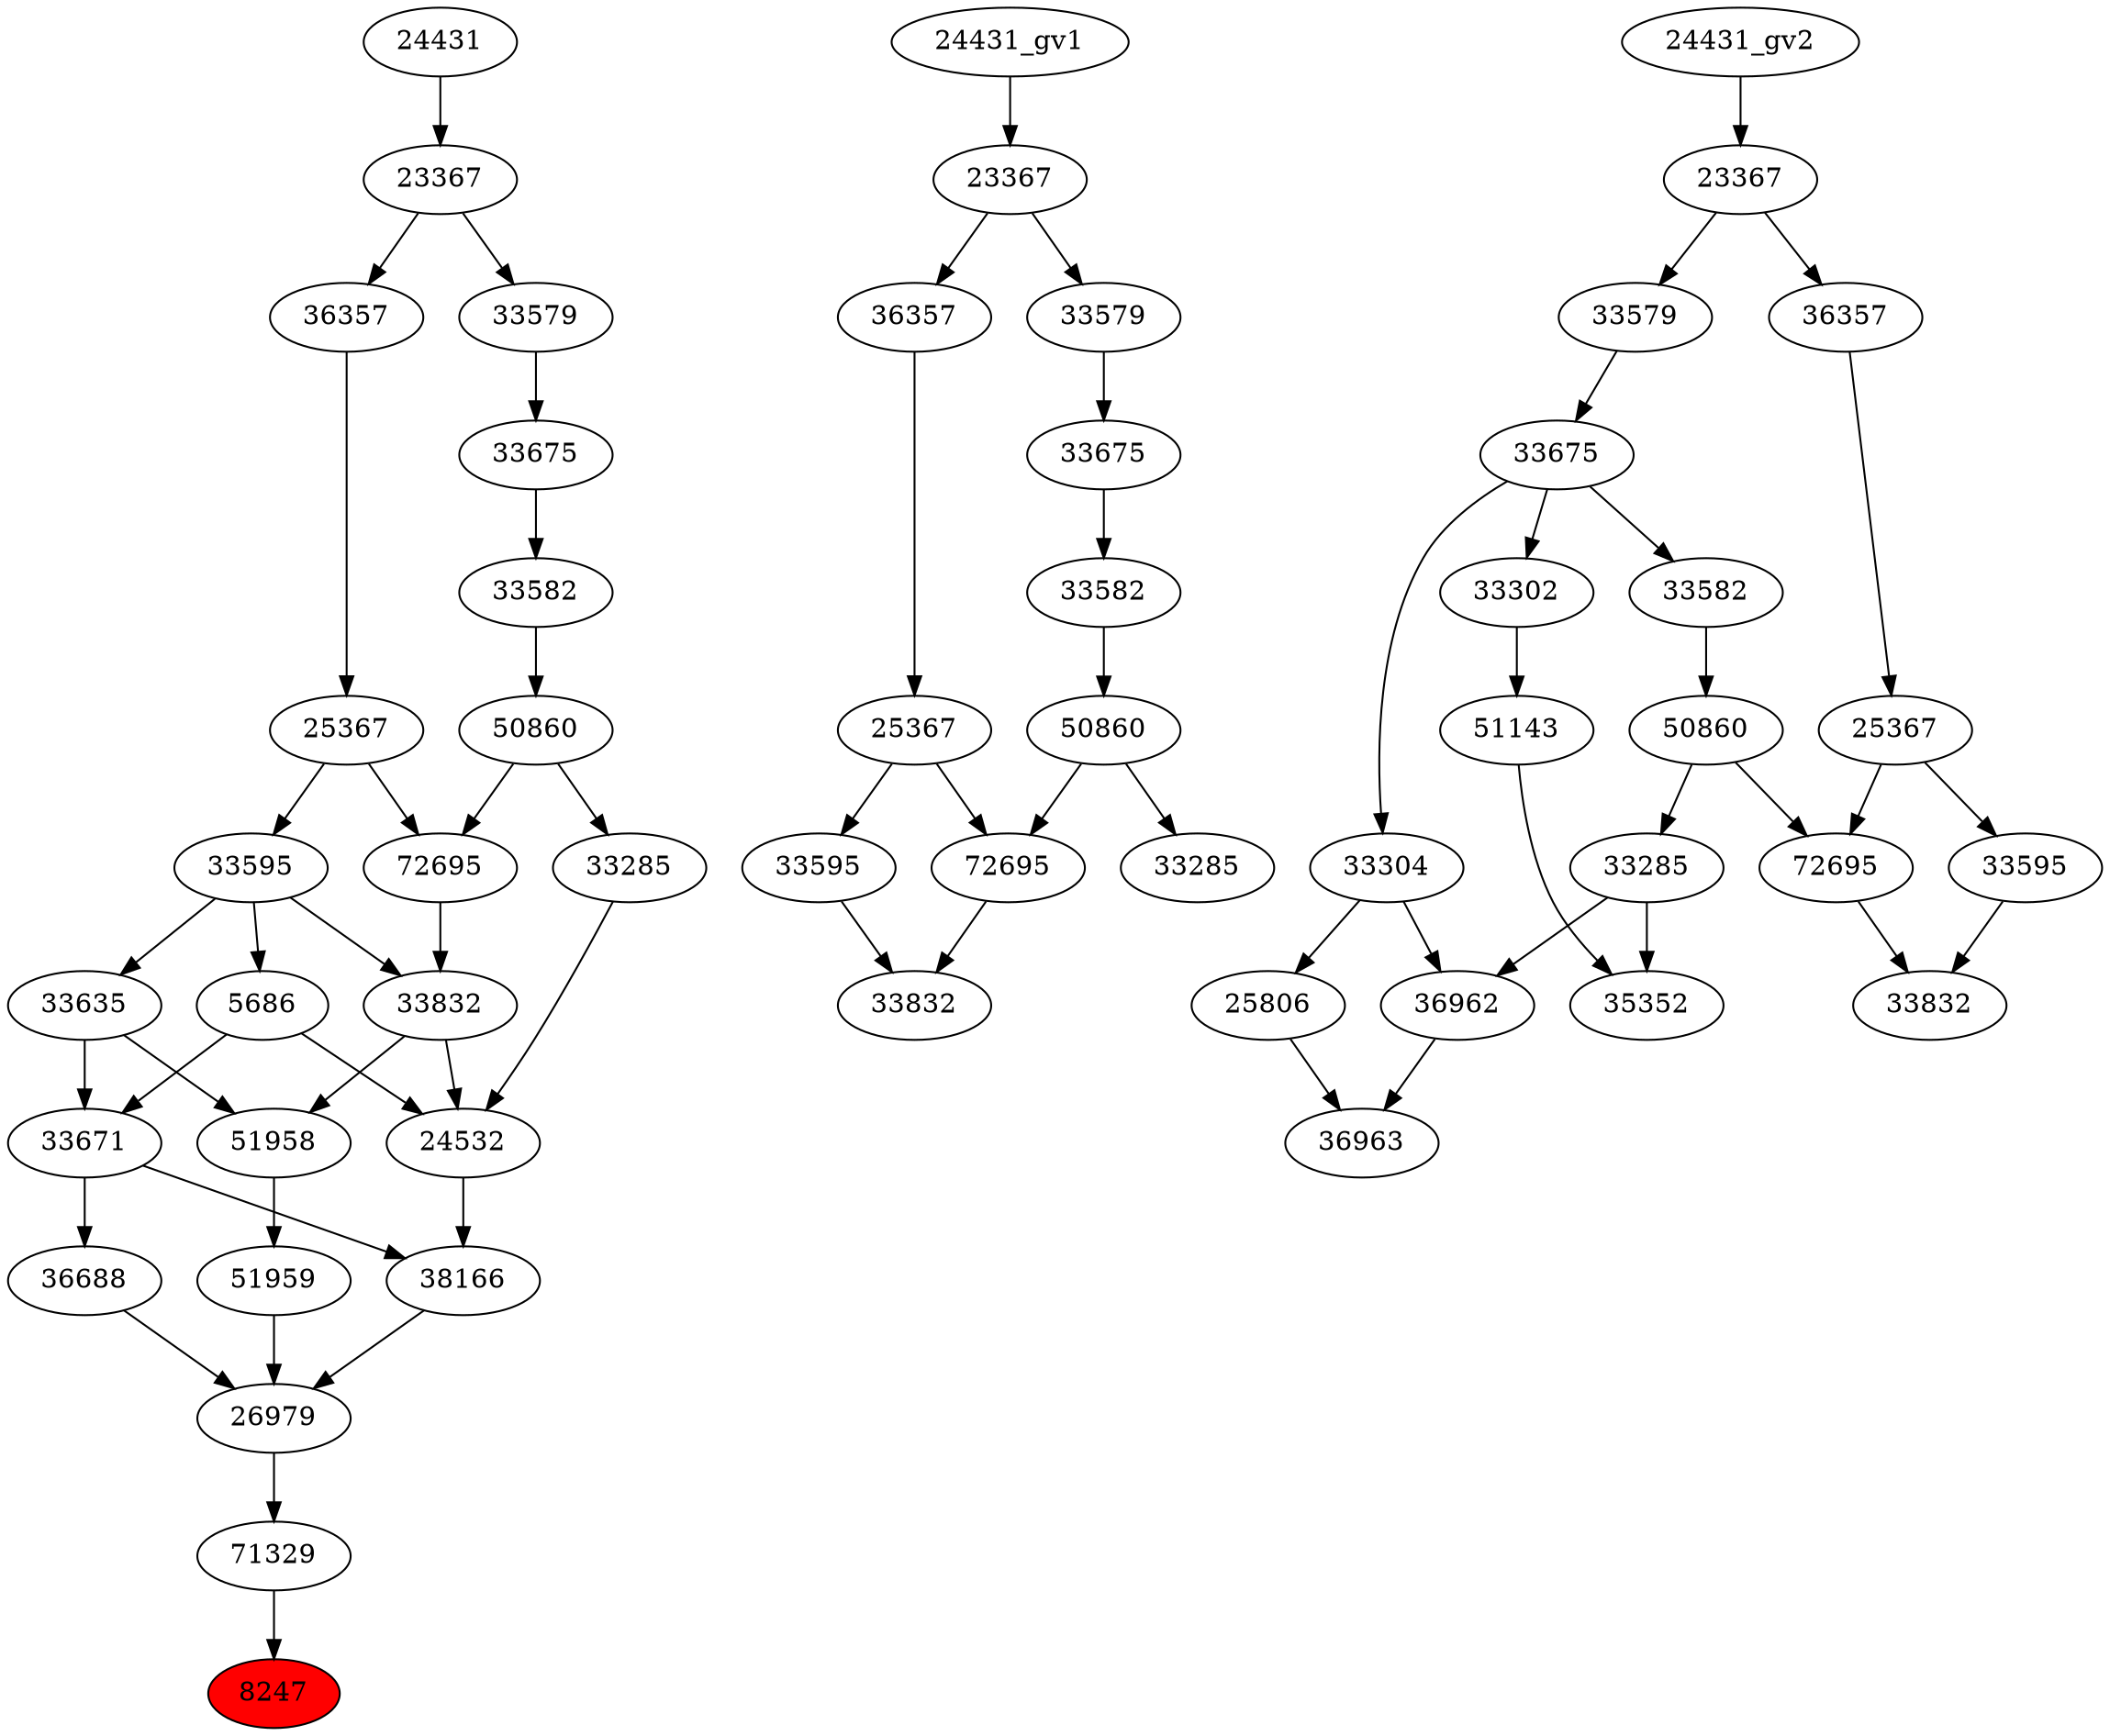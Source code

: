 strict digraph root {
	node [label="\N"];
	{
		node [fillcolor="",
			label="\N",
			style=""
		];
		8247		 [fillcolor=red,
			label=8247,
			style=filled];
		71329		 [label=71329];
		71329 -> 8247;
		26979		 [label=26979];
		26979 -> 71329;
		36688		 [label=36688];
		36688 -> 26979;
		38166		 [label=38166];
		38166 -> 26979;
		51959		 [label=51959];
		51959 -> 26979;
		33671		 [label=33671];
		33671 -> 36688;
		33671 -> 38166;
		24532		 [label=24532];
		24532 -> 38166;
		51958		 [label=51958];
		51958 -> 51959;
		5686		 [label=5686];
		5686 -> 33671;
		5686 -> 24532;
		33635		 [label=33635];
		33635 -> 33671;
		33635 -> 51958;
		33285		 [label=33285];
		33285 -> 24532;
		33832		 [label=33832];
		33832 -> 24532;
		33832 -> 51958;
		33595		 [label=33595];
		33595 -> 5686;
		33595 -> 33635;
		33595 -> 33832;
		50860		 [label=50860];
		50860 -> 33285;
		72695		 [label=72695];
		50860 -> 72695;
		72695 -> 33832;
		25367		 [label=25367];
		25367 -> 33595;
		25367 -> 72695;
		33582		 [label=33582];
		33582 -> 50860;
		36357		 [label=36357];
		36357 -> 25367;
		33675		 [label=33675];
		33675 -> 33582;
		23367		 [label=23367];
		23367 -> 36357;
		33579		 [label=33579];
		23367 -> 33579;
		33579 -> 33675;
		24431		 [label=24431];
		24431 -> 23367;
	}
	{
		node [label="\N"];
		"33285_gv1"		 [label=33285];
		"50860_gv1"		 [label=50860];
		"50860_gv1" -> "33285_gv1";
		"72695_gv1"		 [label=72695];
		"50860_gv1" -> "72695_gv1";
		"33832_gv1"		 [label=33832];
		"72695_gv1" -> "33832_gv1";
		"33595_gv1"		 [label=33595];
		"33595_gv1" -> "33832_gv1";
		"25367_gv1"		 [label=25367];
		"25367_gv1" -> "72695_gv1";
		"25367_gv1" -> "33595_gv1";
		"33582_gv1"		 [label=33582];
		"33582_gv1" -> "50860_gv1";
		"36357_gv1"		 [label=36357];
		"36357_gv1" -> "25367_gv1";
		"33675_gv1"		 [label=33675];
		"33675_gv1" -> "33582_gv1";
		"23367_gv1"		 [label=23367];
		"23367_gv1" -> "36357_gv1";
		"33579_gv1"		 [label=33579];
		"23367_gv1" -> "33579_gv1";
		"33579_gv1" -> "33675_gv1";
		"24431_gv1" -> "23367_gv1";
	}
	{
		node [label="\N"];
		35352		 [label=35352];
		"33285_gv2"		 [label=33285];
		"33285_gv2" -> 35352;
		36962		 [label=36962];
		"33285_gv2" -> 36962;
		51143		 [label=51143];
		51143 -> 35352;
		36963		 [label=36963];
		36962 -> 36963;
		25806		 [label=25806];
		25806 -> 36963;
		"33832_gv2"		 [label=33832];
		"72695_gv2"		 [label=72695];
		"72695_gv2" -> "33832_gv2";
		"33595_gv2"		 [label=33595];
		"33595_gv2" -> "33832_gv2";
		"50860_gv2"		 [label=50860];
		"50860_gv2" -> "33285_gv2";
		"50860_gv2" -> "72695_gv2";
		33302		 [label=33302];
		33302 -> 51143;
		33304		 [label=33304];
		33304 -> 36962;
		33304 -> 25806;
		"25367_gv2"		 [label=25367];
		"25367_gv2" -> "72695_gv2";
		"25367_gv2" -> "33595_gv2";
		"33582_gv2"		 [label=33582];
		"33582_gv2" -> "50860_gv2";
		"33675_gv2"		 [label=33675];
		"33675_gv2" -> 33302;
		"33675_gv2" -> 33304;
		"33675_gv2" -> "33582_gv2";
		"36357_gv2"		 [label=36357];
		"36357_gv2" -> "25367_gv2";
		"33579_gv2"		 [label=33579];
		"33579_gv2" -> "33675_gv2";
		"23367_gv2"		 [label=23367];
		"23367_gv2" -> "36357_gv2";
		"23367_gv2" -> "33579_gv2";
		"24431_gv2" -> "23367_gv2";
	}
}

